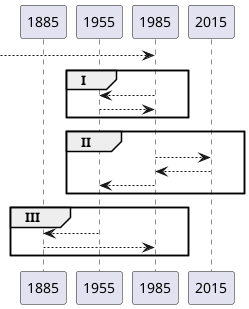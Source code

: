@startuml
participant 1885
participant 1955
participant 1985
participant 2015
--> 1985
group I
1985 --> 1955
1955 --> 1985
end
group II
1985 --> 2015
2015 --> 1985
1985 --> 1955
end
group III
1955 --> 1885
1885 --> 1985
end
@enduml

